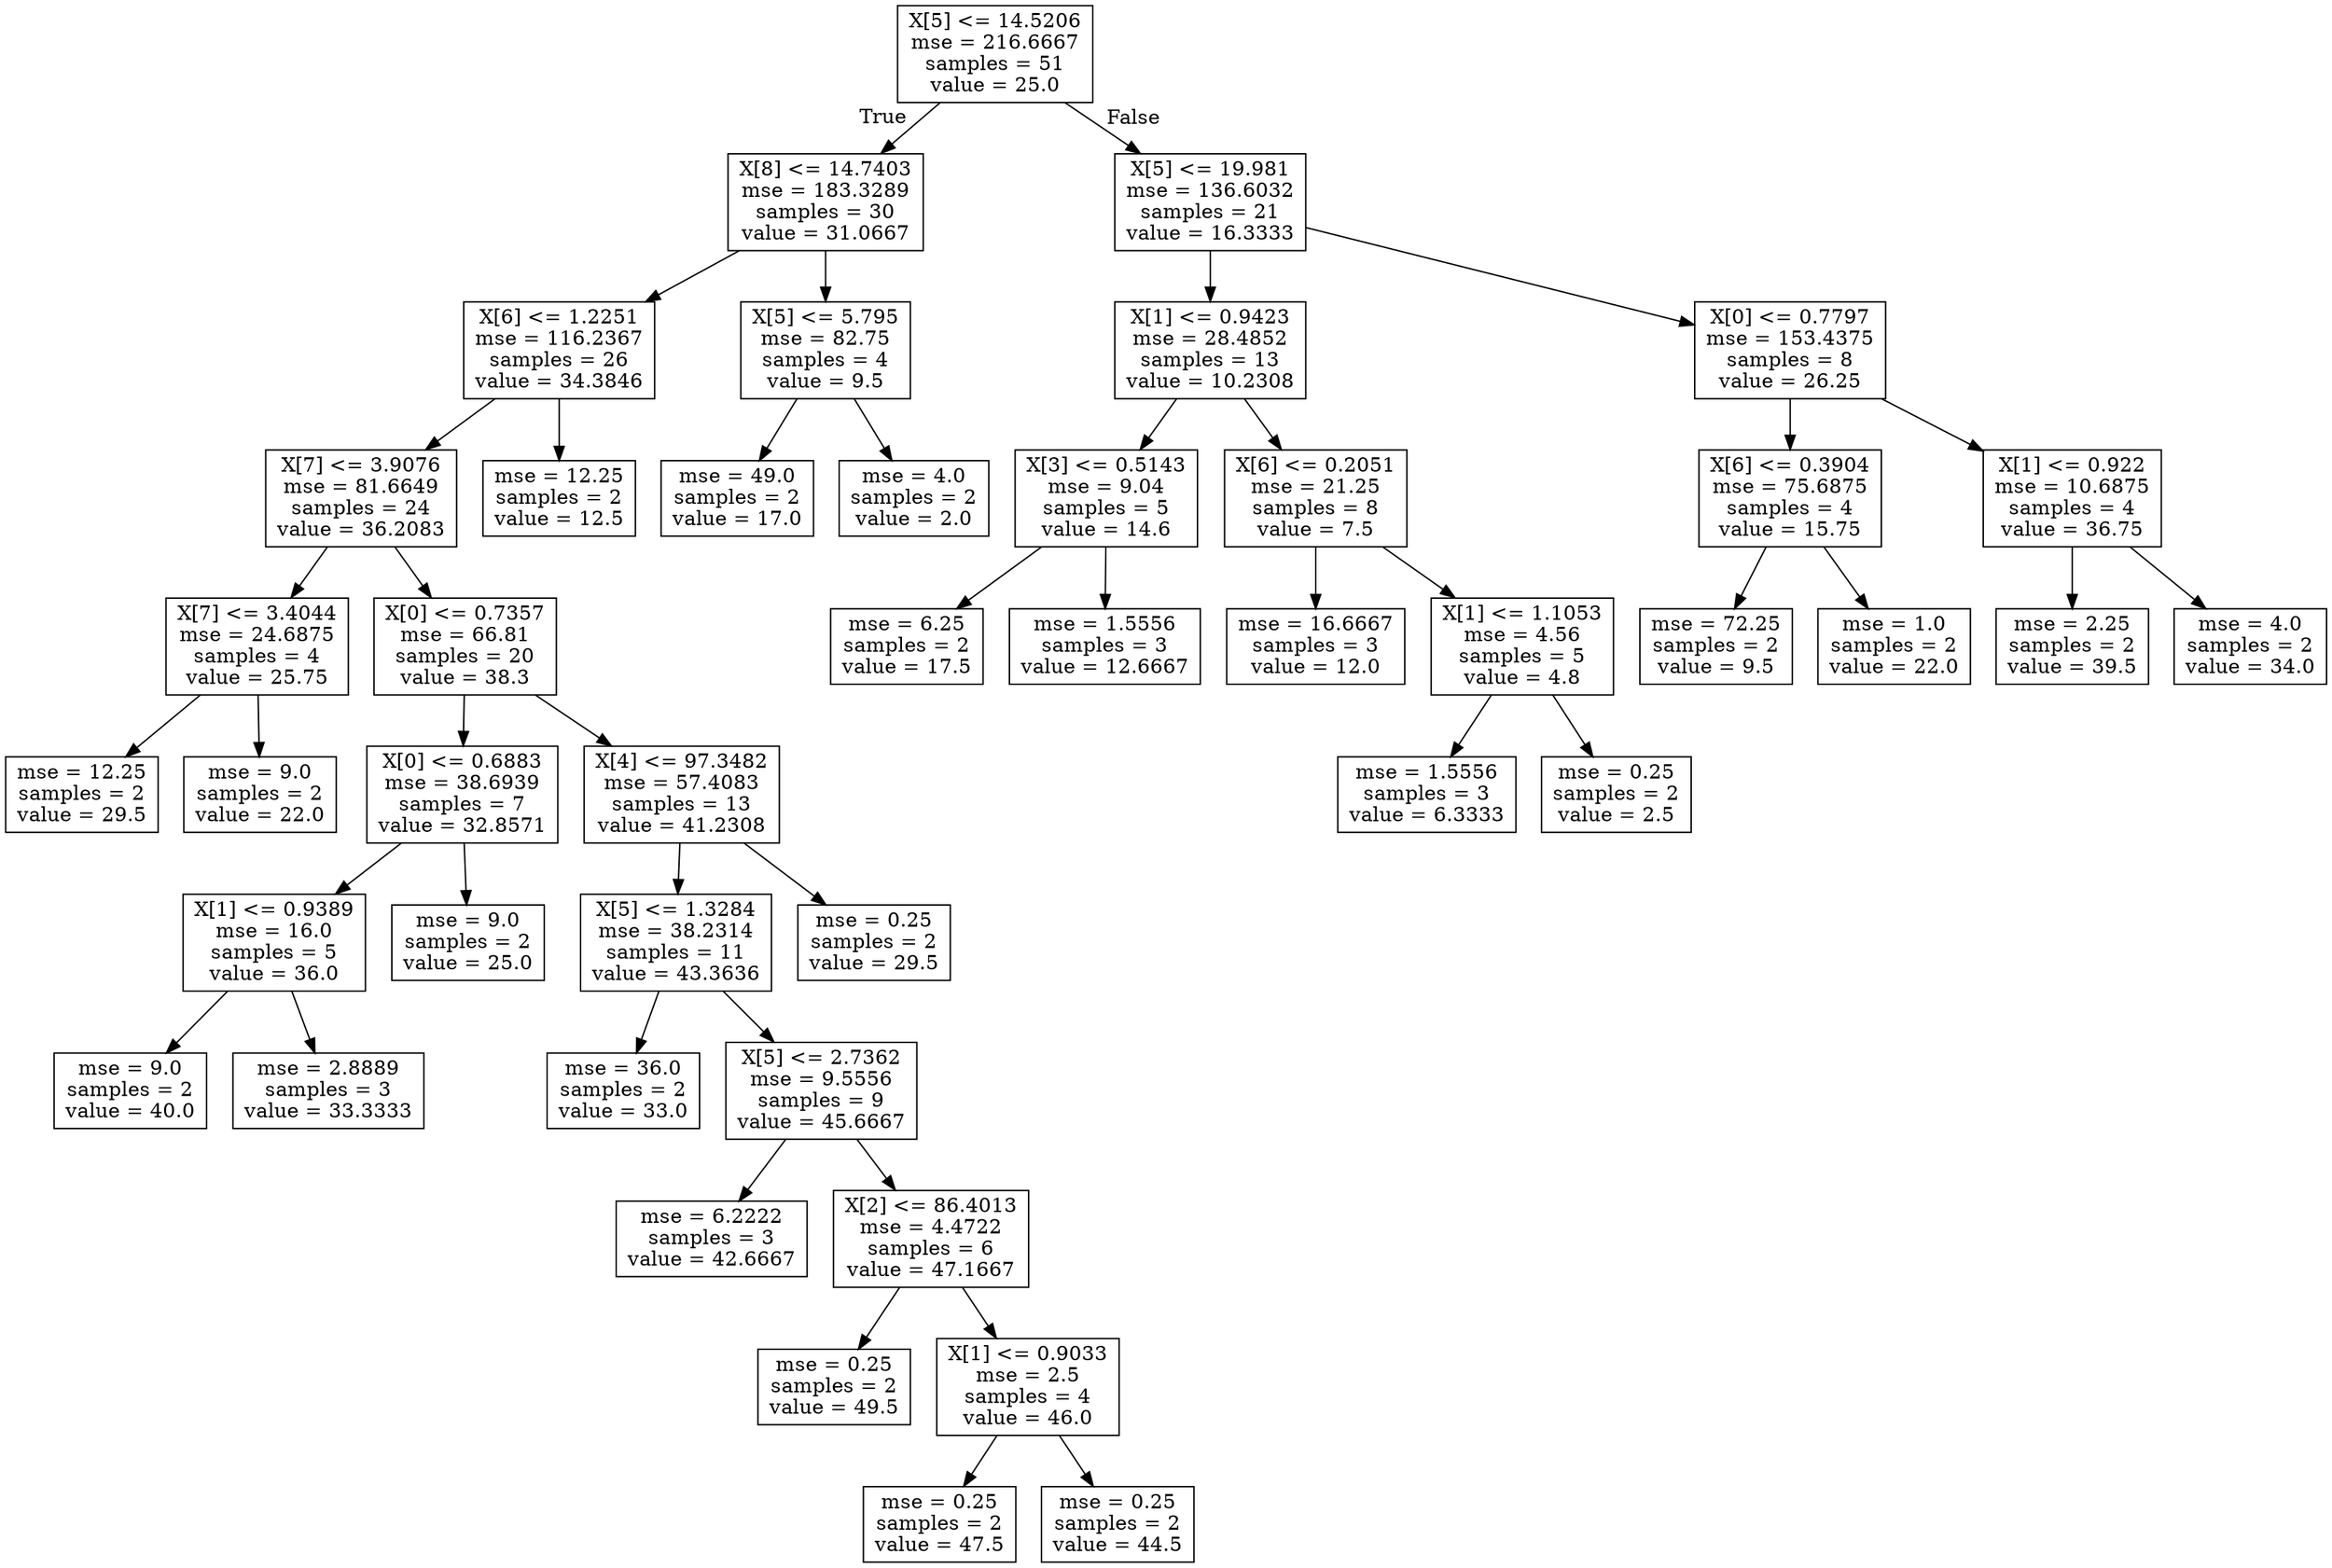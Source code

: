 digraph Tree {
node [shape=box] ;
0 [label="X[5] <= 14.5206\nmse = 216.6667\nsamples = 51\nvalue = 25.0"] ;
1 [label="X[8] <= 14.7403\nmse = 183.3289\nsamples = 30\nvalue = 31.0667"] ;
0 -> 1 [labeldistance=2.5, labelangle=45, headlabel="True"] ;
2 [label="X[6] <= 1.2251\nmse = 116.2367\nsamples = 26\nvalue = 34.3846"] ;
1 -> 2 ;
3 [label="X[7] <= 3.9076\nmse = 81.6649\nsamples = 24\nvalue = 36.2083"] ;
2 -> 3 ;
4 [label="X[7] <= 3.4044\nmse = 24.6875\nsamples = 4\nvalue = 25.75"] ;
3 -> 4 ;
5 [label="mse = 12.25\nsamples = 2\nvalue = 29.5"] ;
4 -> 5 ;
6 [label="mse = 9.0\nsamples = 2\nvalue = 22.0"] ;
4 -> 6 ;
7 [label="X[0] <= 0.7357\nmse = 66.81\nsamples = 20\nvalue = 38.3"] ;
3 -> 7 ;
8 [label="X[0] <= 0.6883\nmse = 38.6939\nsamples = 7\nvalue = 32.8571"] ;
7 -> 8 ;
9 [label="X[1] <= 0.9389\nmse = 16.0\nsamples = 5\nvalue = 36.0"] ;
8 -> 9 ;
10 [label="mse = 9.0\nsamples = 2\nvalue = 40.0"] ;
9 -> 10 ;
11 [label="mse = 2.8889\nsamples = 3\nvalue = 33.3333"] ;
9 -> 11 ;
12 [label="mse = 9.0\nsamples = 2\nvalue = 25.0"] ;
8 -> 12 ;
13 [label="X[4] <= 97.3482\nmse = 57.4083\nsamples = 13\nvalue = 41.2308"] ;
7 -> 13 ;
14 [label="X[5] <= 1.3284\nmse = 38.2314\nsamples = 11\nvalue = 43.3636"] ;
13 -> 14 ;
15 [label="mse = 36.0\nsamples = 2\nvalue = 33.0"] ;
14 -> 15 ;
16 [label="X[5] <= 2.7362\nmse = 9.5556\nsamples = 9\nvalue = 45.6667"] ;
14 -> 16 ;
17 [label="mse = 6.2222\nsamples = 3\nvalue = 42.6667"] ;
16 -> 17 ;
18 [label="X[2] <= 86.4013\nmse = 4.4722\nsamples = 6\nvalue = 47.1667"] ;
16 -> 18 ;
19 [label="mse = 0.25\nsamples = 2\nvalue = 49.5"] ;
18 -> 19 ;
20 [label="X[1] <= 0.9033\nmse = 2.5\nsamples = 4\nvalue = 46.0"] ;
18 -> 20 ;
21 [label="mse = 0.25\nsamples = 2\nvalue = 47.5"] ;
20 -> 21 ;
22 [label="mse = 0.25\nsamples = 2\nvalue = 44.5"] ;
20 -> 22 ;
23 [label="mse = 0.25\nsamples = 2\nvalue = 29.5"] ;
13 -> 23 ;
24 [label="mse = 12.25\nsamples = 2\nvalue = 12.5"] ;
2 -> 24 ;
25 [label="X[5] <= 5.795\nmse = 82.75\nsamples = 4\nvalue = 9.5"] ;
1 -> 25 ;
26 [label="mse = 49.0\nsamples = 2\nvalue = 17.0"] ;
25 -> 26 ;
27 [label="mse = 4.0\nsamples = 2\nvalue = 2.0"] ;
25 -> 27 ;
28 [label="X[5] <= 19.981\nmse = 136.6032\nsamples = 21\nvalue = 16.3333"] ;
0 -> 28 [labeldistance=2.5, labelangle=-45, headlabel="False"] ;
29 [label="X[1] <= 0.9423\nmse = 28.4852\nsamples = 13\nvalue = 10.2308"] ;
28 -> 29 ;
30 [label="X[3] <= 0.5143\nmse = 9.04\nsamples = 5\nvalue = 14.6"] ;
29 -> 30 ;
31 [label="mse = 6.25\nsamples = 2\nvalue = 17.5"] ;
30 -> 31 ;
32 [label="mse = 1.5556\nsamples = 3\nvalue = 12.6667"] ;
30 -> 32 ;
33 [label="X[6] <= 0.2051\nmse = 21.25\nsamples = 8\nvalue = 7.5"] ;
29 -> 33 ;
34 [label="mse = 16.6667\nsamples = 3\nvalue = 12.0"] ;
33 -> 34 ;
35 [label="X[1] <= 1.1053\nmse = 4.56\nsamples = 5\nvalue = 4.8"] ;
33 -> 35 ;
36 [label="mse = 1.5556\nsamples = 3\nvalue = 6.3333"] ;
35 -> 36 ;
37 [label="mse = 0.25\nsamples = 2\nvalue = 2.5"] ;
35 -> 37 ;
38 [label="X[0] <= 0.7797\nmse = 153.4375\nsamples = 8\nvalue = 26.25"] ;
28 -> 38 ;
39 [label="X[6] <= 0.3904\nmse = 75.6875\nsamples = 4\nvalue = 15.75"] ;
38 -> 39 ;
40 [label="mse = 72.25\nsamples = 2\nvalue = 9.5"] ;
39 -> 40 ;
41 [label="mse = 1.0\nsamples = 2\nvalue = 22.0"] ;
39 -> 41 ;
42 [label="X[1] <= 0.922\nmse = 10.6875\nsamples = 4\nvalue = 36.75"] ;
38 -> 42 ;
43 [label="mse = 2.25\nsamples = 2\nvalue = 39.5"] ;
42 -> 43 ;
44 [label="mse = 4.0\nsamples = 2\nvalue = 34.0"] ;
42 -> 44 ;
}